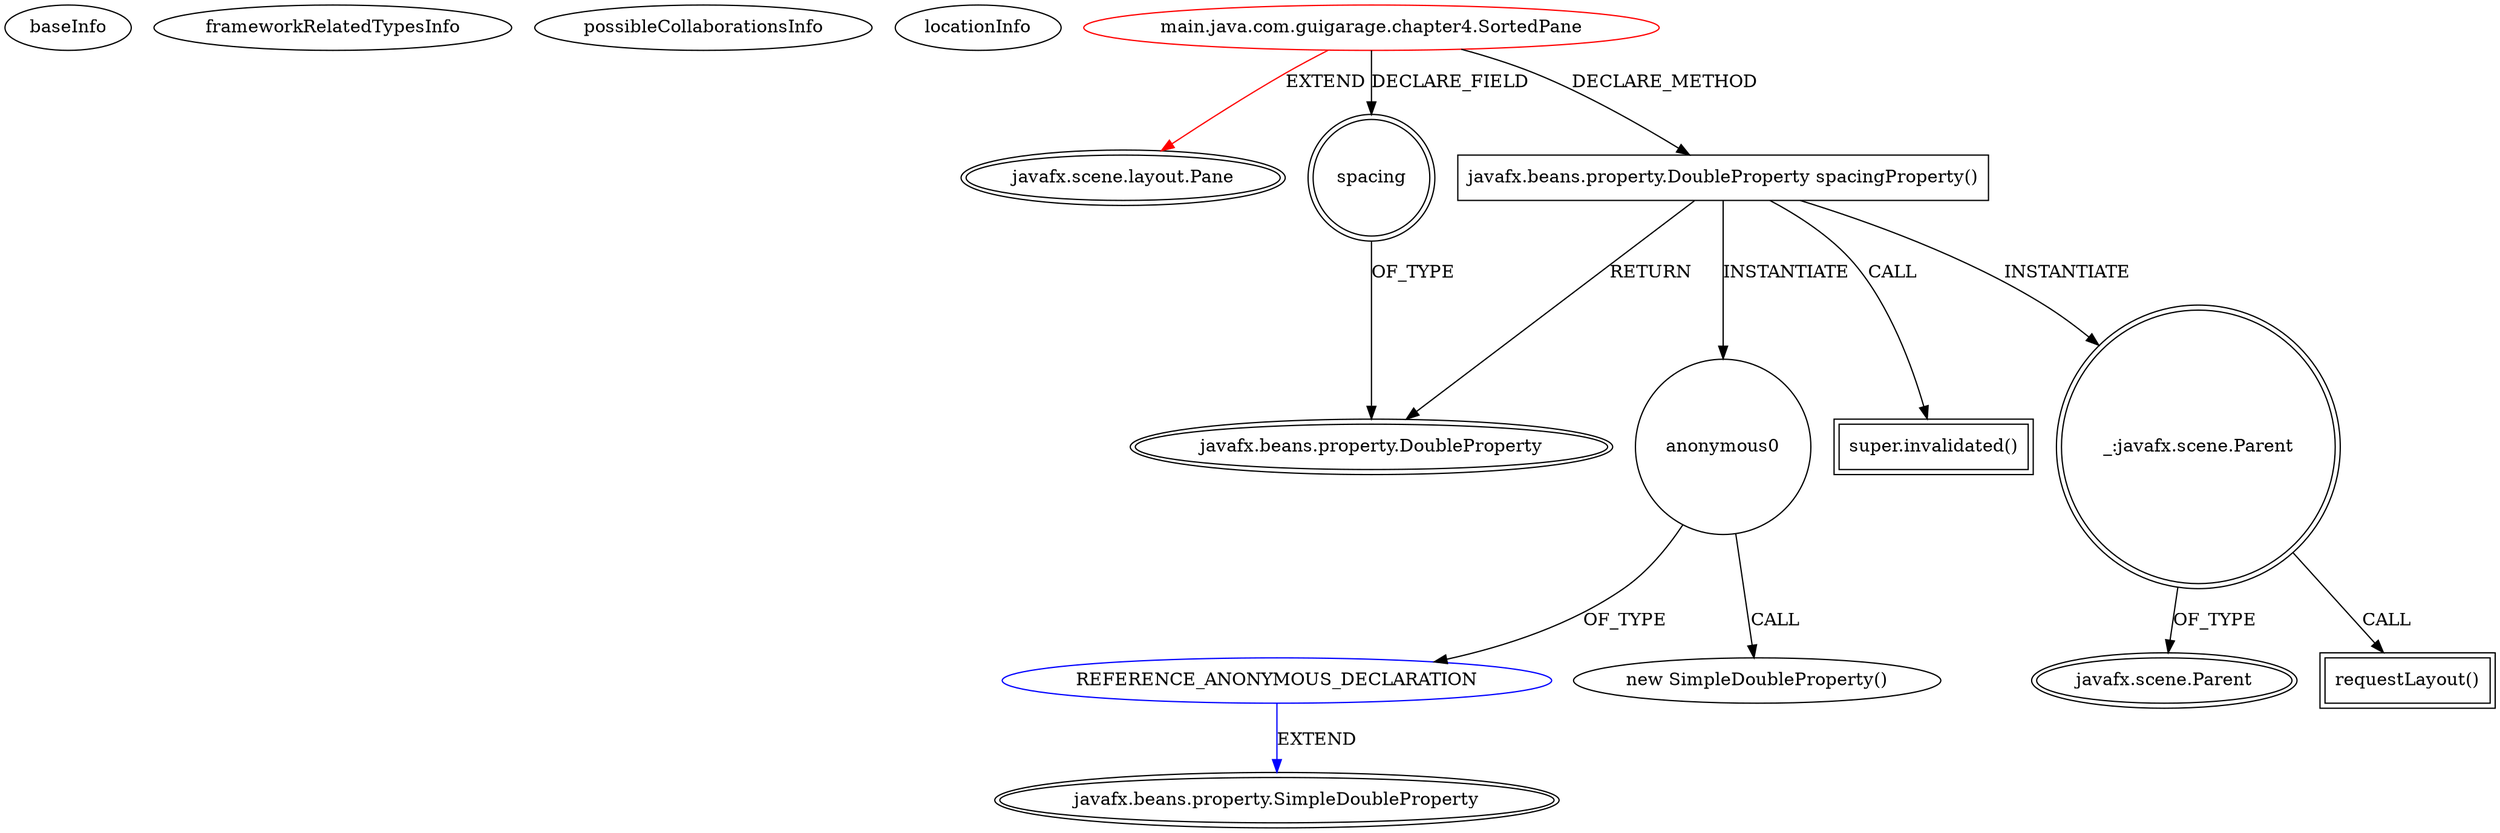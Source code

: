 digraph {
baseInfo[graphId=2854,category="extension_graph",isAnonymous=false,possibleRelation=true]
frameworkRelatedTypesInfo[0="javafx.scene.layout.Pane"]
possibleCollaborationsInfo[0="2854~CLIENT_METHOD_DECLARATION-INSTANTIATION-~javafx.scene.layout.Pane ~javafx.beans.property.SimpleDoubleProperty ~false~true"]
locationInfo[projectName="guigarage-mastering-javafx-controls",filePath="/guigarage-mastering-javafx-controls/mastering-javafx-controls-master/src/main/java/com/guigarage/chapter4/SortedPane.java",contextSignature="SortedPane",graphId="2854"]
0[label="main.java.com.guigarage.chapter4.SortedPane",vertexType="ROOT_CLIENT_CLASS_DECLARATION",isFrameworkType=false,color=red]
1[label="javafx.scene.layout.Pane",vertexType="FRAMEWORK_CLASS_TYPE",isFrameworkType=true,peripheries=2]
2[label="spacing",vertexType="FIELD_DECLARATION",isFrameworkType=true,peripheries=2,shape=circle]
3[label="javafx.beans.property.DoubleProperty",vertexType="FRAMEWORK_CLASS_TYPE",isFrameworkType=true,peripheries=2]
4[label="javafx.beans.property.DoubleProperty spacingProperty()",vertexType="CLIENT_METHOD_DECLARATION",isFrameworkType=false,shape=box]
7[label="anonymous0",vertexType="VARIABLE_EXPRESION",isFrameworkType=false,shape=circle]
8[label="REFERENCE_ANONYMOUS_DECLARATION",vertexType="REFERENCE_ANONYMOUS_DECLARATION",isFrameworkType=false,color=blue]
9[label="javafx.beans.property.SimpleDoubleProperty",vertexType="FRAMEWORK_CLASS_TYPE",isFrameworkType=true,peripheries=2]
6[label="new SimpleDoubleProperty()",vertexType="CONSTRUCTOR_CALL",isFrameworkType=false]
10[label="super.invalidated()",vertexType="SUPER_CALL",isFrameworkType=true,peripheries=2,shape=box]
11[label="_:javafx.scene.Parent",vertexType="VARIABLE_EXPRESION",isFrameworkType=true,peripheries=2,shape=circle]
13[label="javafx.scene.Parent",vertexType="FRAMEWORK_CLASS_TYPE",isFrameworkType=true,peripheries=2]
12[label="requestLayout()",vertexType="INSIDE_CALL",isFrameworkType=true,peripheries=2,shape=box]
0->1[label="EXTEND",color=red]
0->2[label="DECLARE_FIELD"]
2->3[label="OF_TYPE"]
0->4[label="DECLARE_METHOD"]
4->3[label="RETURN"]
4->7[label="INSTANTIATE"]
8->9[label="EXTEND",color=blue]
7->8[label="OF_TYPE"]
7->6[label="CALL"]
4->10[label="CALL"]
4->11[label="INSTANTIATE"]
11->13[label="OF_TYPE"]
11->12[label="CALL"]
}

